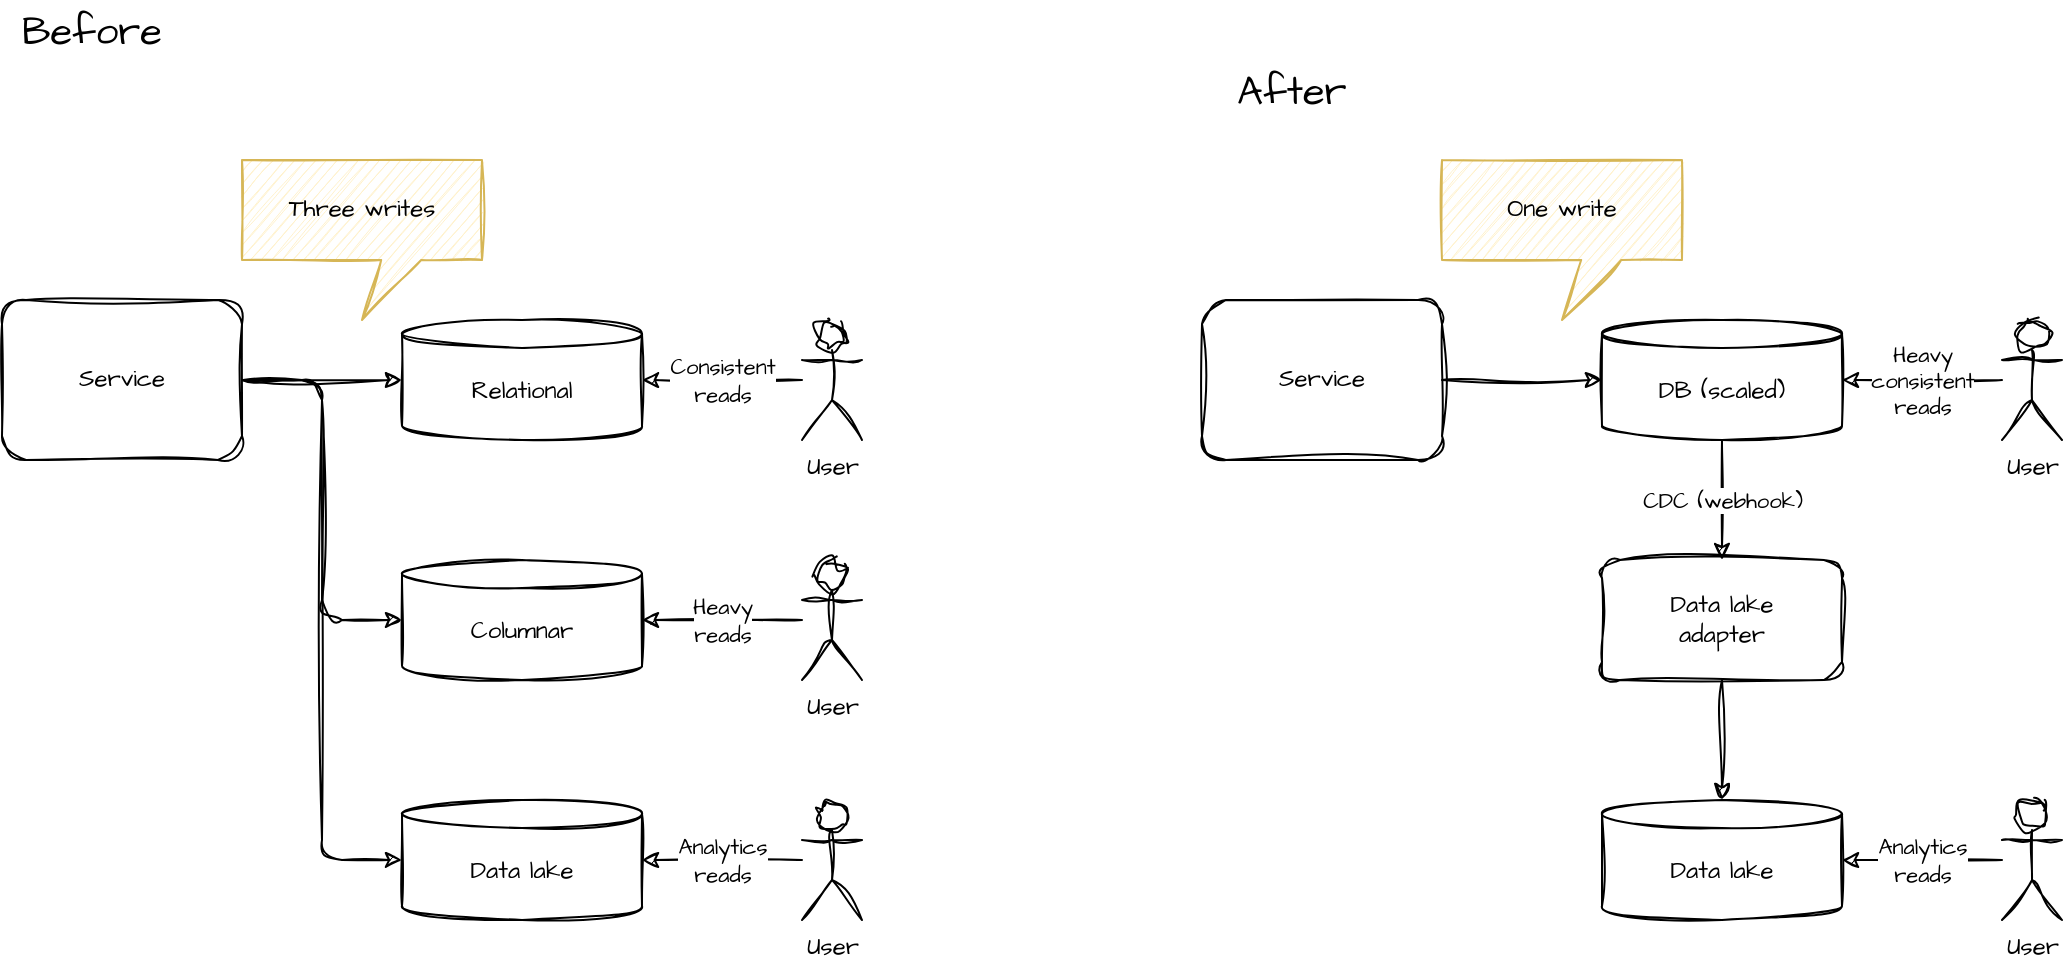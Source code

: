 <mxfile>
    <diagram id="l7fPu09agC4JAgjx62_v" name="Page-1">
        <mxGraphModel dx="1078" dy="1262" grid="1" gridSize="10" guides="1" tooltips="1" connect="1" arrows="1" fold="1" page="0" pageScale="1" pageWidth="827" pageHeight="1169" math="0" shadow="0">
            <root>
                <mxCell id="0"/>
                <mxCell id="1" parent="0"/>
                <mxCell id="3" style="edgeStyle=orthogonalEdgeStyle;html=1;entryX=0;entryY=0.5;entryDx=0;entryDy=0;entryPerimeter=0;fontFamily=Architects Daughter;fontSource=https%3A%2F%2Ffonts.googleapis.com%2Fcss%3Ffamily%3DArchitects%2BDaughter;sketch=1;curveFitting=1;jiggle=2;" parent="1" source="4" target="19" edge="1">
                    <mxGeometry relative="1" as="geometry"/>
                </mxCell>
                <mxCell id="21" style="edgeStyle=orthogonalEdgeStyle;html=1;entryX=0;entryY=0.5;entryDx=0;entryDy=0;entryPerimeter=0;sketch=1;curveFitting=1;jiggle=2;" parent="1" source="4" target="20" edge="1">
                    <mxGeometry relative="1" as="geometry"/>
                </mxCell>
                <mxCell id="23" style="edgeStyle=orthogonalEdgeStyle;sketch=1;html=1;entryX=0;entryY=0.5;entryDx=0;entryDy=0;entryPerimeter=0;" parent="1" source="4" target="22" edge="1">
                    <mxGeometry relative="1" as="geometry"/>
                </mxCell>
                <mxCell id="4" value="Service" style="rounded=1;whiteSpace=wrap;html=1;sketch=1;curveFitting=1;jiggle=2;fillColor=none;fontFamily=Architects Daughter;fontSource=https%3A%2F%2Ffonts.googleapis.com%2Fcss%3Ffamily%3DArchitects%2BDaughter;verticalAlign=middle;" parent="1" vertex="1">
                    <mxGeometry y="120" width="120" height="80" as="geometry"/>
                </mxCell>
                <mxCell id="8" value="Before" style="text;html=1;strokeColor=none;fillColor=none;align=center;verticalAlign=middle;whiteSpace=wrap;rounded=0;sketch=1;fontFamily=Architects Daughter;fontSource=https%3A%2F%2Ffonts.googleapis.com%2Fcss%3Ffamily%3DArchitects%2BDaughter;fontSize=20;" parent="1" vertex="1">
                    <mxGeometry y="-30" width="90" height="30" as="geometry"/>
                </mxCell>
                <mxCell id="19" value="Relational" style="shape=cylinder3;whiteSpace=wrap;html=1;boundedLbl=1;backgroundOutline=1;size=7;sketch=1;fontFamily=Architects Daughter;fontSource=https%3A%2F%2Ffonts.googleapis.com%2Fcss%3Ffamily%3DArchitects%2BDaughter;fillColor=none;" parent="1" vertex="1">
                    <mxGeometry x="200" y="130" width="120" height="60" as="geometry"/>
                </mxCell>
                <mxCell id="20" value="Columnar" style="shape=cylinder3;whiteSpace=wrap;html=1;boundedLbl=1;backgroundOutline=1;size=7;sketch=1;fontFamily=Architects Daughter;fontSource=https%3A%2F%2Ffonts.googleapis.com%2Fcss%3Ffamily%3DArchitects%2BDaughter;fillColor=none;" parent="1" vertex="1">
                    <mxGeometry x="200" y="250" width="120" height="60" as="geometry"/>
                </mxCell>
                <mxCell id="22" value="Data lake" style="shape=cylinder3;whiteSpace=wrap;html=1;boundedLbl=1;backgroundOutline=1;size=7;sketch=1;fontFamily=Architects Daughter;fontSource=https%3A%2F%2Ffonts.googleapis.com%2Fcss%3Ffamily%3DArchitects%2BDaughter;fillColor=none;" parent="1" vertex="1">
                    <mxGeometry x="200" y="370" width="120" height="60" as="geometry"/>
                </mxCell>
                <mxCell id="24" style="edgeStyle=orthogonalEdgeStyle;html=1;entryX=0;entryY=0.5;entryDx=0;entryDy=0;entryPerimeter=0;fontFamily=Architects Daughter;fontSource=https%3A%2F%2Ffonts.googleapis.com%2Fcss%3Ffamily%3DArchitects%2BDaughter;sketch=1;curveFitting=1;jiggle=2;" parent="1" source="27" target="29" edge="1">
                    <mxGeometry relative="1" as="geometry"/>
                </mxCell>
                <mxCell id="27" value="Service" style="rounded=1;whiteSpace=wrap;html=1;sketch=1;curveFitting=1;jiggle=2;fillColor=none;fontFamily=Architects Daughter;fontSource=https%3A%2F%2Ffonts.googleapis.com%2Fcss%3Ffamily%3DArchitects%2BDaughter;verticalAlign=middle;" parent="1" vertex="1">
                    <mxGeometry x="600" y="120" width="120" height="80" as="geometry"/>
                </mxCell>
                <mxCell id="28" value="After" style="text;html=1;strokeColor=none;fillColor=none;align=center;verticalAlign=middle;whiteSpace=wrap;rounded=0;sketch=1;fontFamily=Architects Daughter;fontSource=https%3A%2F%2Ffonts.googleapis.com%2Fcss%3Ffamily%3DArchitects%2BDaughter;fontSize=20;" parent="1" vertex="1">
                    <mxGeometry x="600" width="90" height="30" as="geometry"/>
                </mxCell>
                <mxCell id="32" value="CDC (webhook)" style="edgeStyle=orthogonalEdgeStyle;sketch=1;html=1;entryX=0.5;entryY=0;entryDx=0;entryDy=0;fontFamily=Architects Daughter;fontSource=https%3A%2F%2Ffonts.googleapis.com%2Fcss%3Ffamily%3DArchitects%2BDaughter;" parent="1" source="29" target="50" edge="1">
                    <mxGeometry relative="1" as="geometry"/>
                </mxCell>
                <mxCell id="29" value="DB (scaled)" style="shape=cylinder3;whiteSpace=wrap;html=1;boundedLbl=1;backgroundOutline=1;size=7;sketch=1;fontFamily=Architects Daughter;fontSource=https%3A%2F%2Ffonts.googleapis.com%2Fcss%3Ffamily%3DArchitects%2BDaughter;fillColor=none;" parent="1" vertex="1">
                    <mxGeometry x="800" y="130" width="120" height="60" as="geometry"/>
                </mxCell>
                <mxCell id="31" value="Data lake" style="shape=cylinder3;whiteSpace=wrap;html=1;boundedLbl=1;backgroundOutline=1;size=7;sketch=1;fontFamily=Architects Daughter;fontSource=https%3A%2F%2Ffonts.googleapis.com%2Fcss%3Ffamily%3DArchitects%2BDaughter;fillColor=none;" parent="1" vertex="1">
                    <mxGeometry x="800" y="370" width="120" height="60" as="geometry"/>
                </mxCell>
                <mxCell id="35" value="Heavy&lt;br&gt;reads" style="edgeStyle=orthogonalEdgeStyle;sketch=1;html=1;fontFamily=Architects Daughter;fontSource=https%3A%2F%2Ffonts.googleapis.com%2Fcss%3Ffamily%3DArchitects%2BDaughter;" parent="1" source="33" target="20" edge="1">
                    <mxGeometry relative="1" as="geometry"/>
                </mxCell>
                <mxCell id="33" value="User" style="shape=umlActor;verticalLabelPosition=bottom;verticalAlign=top;html=1;outlineConnect=0;fontFamily=Architects Daughter;fontSource=https%3A%2F%2Ffonts.googleapis.com%2Fcss%3Ffamily%3DArchitects%2BDaughter;sketch=1;curveFitting=1;jiggle=2;" parent="1" vertex="1">
                    <mxGeometry x="400" y="250" width="30" height="60" as="geometry"/>
                </mxCell>
                <mxCell id="39" value="Heavy&lt;br&gt;consistent&lt;br&gt;reads" style="edgeStyle=orthogonalEdgeStyle;sketch=1;html=1;entryX=1;entryY=0.5;entryDx=0;entryDy=0;entryPerimeter=0;fontFamily=Architects Daughter;fontSource=https%3A%2F%2Ffonts.googleapis.com%2Fcss%3Ffamily%3DArchitects%2BDaughter;" parent="1" source="38" target="29" edge="1">
                    <mxGeometry relative="1" as="geometry"/>
                </mxCell>
                <mxCell id="38" value="User" style="shape=umlActor;verticalLabelPosition=bottom;verticalAlign=top;html=1;outlineConnect=0;fontFamily=Architects Daughter;fontSource=https%3A%2F%2Ffonts.googleapis.com%2Fcss%3Ffamily%3DArchitects%2BDaughter;sketch=1;curveFitting=1;jiggle=2;" parent="1" vertex="1">
                    <mxGeometry x="1000" y="130" width="30" height="60" as="geometry"/>
                </mxCell>
                <mxCell id="41" value="Three writes" style="shape=callout;whiteSpace=wrap;html=1;perimeter=calloutPerimeter;sketch=1;fontFamily=Architects Daughter;fontSource=https%3A%2F%2Ffonts.googleapis.com%2Fcss%3Ffamily%3DArchitects%2BDaughter;fillColor=#fff2cc;size=30;position=0.58;strokeColor=#d6b656;" parent="1" vertex="1">
                    <mxGeometry x="120" y="50" width="120" height="80" as="geometry"/>
                </mxCell>
                <mxCell id="42" value="One write" style="shape=callout;whiteSpace=wrap;html=1;perimeter=calloutPerimeter;sketch=1;fontFamily=Architects Daughter;fontSource=https%3A%2F%2Ffonts.googleapis.com%2Fcss%3Ffamily%3DArchitects%2BDaughter;fillColor=#fff2cc;size=30;position=0.58;strokeColor=#d6b656;" parent="1" vertex="1">
                    <mxGeometry x="720" y="50" width="120" height="80" as="geometry"/>
                </mxCell>
                <mxCell id="43" value="Analytics&lt;br&gt;reads" style="edgeStyle=orthogonalEdgeStyle;sketch=1;html=1;fontFamily=Architects Daughter;fontSource=https%3A%2F%2Ffonts.googleapis.com%2Fcss%3Ffamily%3DArchitects%2BDaughter;entryX=1;entryY=0.5;entryDx=0;entryDy=0;entryPerimeter=0;" edge="1" parent="1" source="44" target="22">
                    <mxGeometry relative="1" as="geometry">
                        <mxPoint x="320" y="400" as="targetPoint"/>
                    </mxGeometry>
                </mxCell>
                <mxCell id="44" value="User" style="shape=umlActor;verticalLabelPosition=bottom;verticalAlign=top;html=1;outlineConnect=0;fontFamily=Architects Daughter;fontSource=https%3A%2F%2Ffonts.googleapis.com%2Fcss%3Ffamily%3DArchitects%2BDaughter;sketch=1;curveFitting=1;jiggle=2;" vertex="1" parent="1">
                    <mxGeometry x="400" y="370" width="30" height="60" as="geometry"/>
                </mxCell>
                <mxCell id="45" value="Analytics&lt;br&gt;reads" style="edgeStyle=orthogonalEdgeStyle;sketch=1;html=1;fontFamily=Architects Daughter;fontSource=https%3A%2F%2Ffonts.googleapis.com%2Fcss%3Ffamily%3DArchitects%2BDaughter;entryX=1;entryY=0.5;entryDx=0;entryDy=0;entryPerimeter=0;" edge="1" parent="1" source="46" target="31">
                    <mxGeometry relative="1" as="geometry">
                        <mxPoint x="920" y="400" as="targetPoint"/>
                    </mxGeometry>
                </mxCell>
                <mxCell id="46" value="User" style="shape=umlActor;verticalLabelPosition=bottom;verticalAlign=top;html=1;outlineConnect=0;fontFamily=Architects Daughter;fontSource=https%3A%2F%2Ffonts.googleapis.com%2Fcss%3Ffamily%3DArchitects%2BDaughter;sketch=1;curveFitting=1;jiggle=2;" vertex="1" parent="1">
                    <mxGeometry x="1000" y="370" width="30" height="60" as="geometry"/>
                </mxCell>
                <mxCell id="48" value="Consistent&lt;br&gt;reads" style="edgeStyle=orthogonalEdgeStyle;sketch=1;html=1;fontFamily=Architects Daughter;fontSource=https%3A%2F%2Ffonts.googleapis.com%2Fcss%3Ffamily%3DArchitects%2BDaughter;entryX=1;entryY=0.5;entryDx=0;entryDy=0;entryPerimeter=0;" edge="1" parent="1" source="49" target="19">
                    <mxGeometry relative="1" as="geometry">
                        <mxPoint x="320" y="160" as="targetPoint"/>
                        <mxPoint as="offset"/>
                    </mxGeometry>
                </mxCell>
                <mxCell id="49" value="User" style="shape=umlActor;verticalLabelPosition=bottom;verticalAlign=top;html=1;outlineConnect=0;fontFamily=Architects Daughter;fontSource=https%3A%2F%2Ffonts.googleapis.com%2Fcss%3Ffamily%3DArchitects%2BDaughter;sketch=1;curveFitting=1;jiggle=2;" vertex="1" parent="1">
                    <mxGeometry x="400" y="130" width="30" height="60" as="geometry"/>
                </mxCell>
                <mxCell id="51" style="edgeStyle=none;sketch=1;hachureGap=4;jiggle=2;curveFitting=1;html=1;entryX=0.5;entryY=0;entryDx=0;entryDy=0;entryPerimeter=0;fontFamily=Architects Daughter;fontSource=https%3A%2F%2Ffonts.googleapis.com%2Fcss%3Ffamily%3DArchitects%2BDaughter;fontSize=16;" edge="1" parent="1" source="50" target="31">
                    <mxGeometry relative="1" as="geometry"/>
                </mxCell>
                <mxCell id="50" value="Data lake&lt;br style=&quot;font-size: 12px;&quot;&gt;adapter" style="rounded=1;whiteSpace=wrap;html=1;sketch=1;hachureGap=4;jiggle=2;curveFitting=1;fontFamily=Architects Daughter;fontSource=https%3A%2F%2Ffonts.googleapis.com%2Fcss%3Ffamily%3DArchitects%2BDaughter;fontSize=12;fillColor=none;" vertex="1" parent="1">
                    <mxGeometry x="800" y="250" width="120" height="60" as="geometry"/>
                </mxCell>
            </root>
        </mxGraphModel>
    </diagram>
</mxfile>